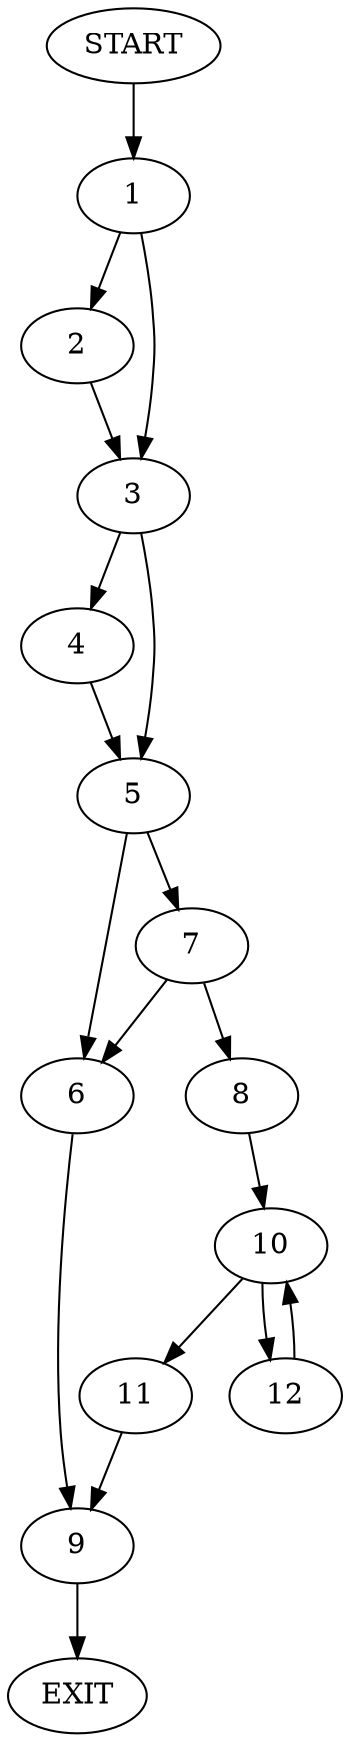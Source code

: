 digraph {
0 [label="START"]
13 [label="EXIT"]
0 -> 1
1 -> 2
1 -> 3
3 -> 4
3 -> 5
2 -> 3
4 -> 5
5 -> 6
5 -> 7
7 -> 6
7 -> 8
6 -> 9
8 -> 10
10 -> 11
10 -> 12
11 -> 9
12 -> 10
9 -> 13
}
